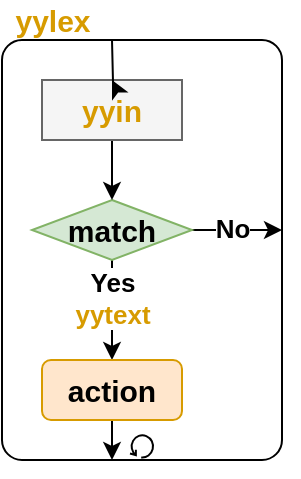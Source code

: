 <mxfile version="15.4.0" type="device" pages="2"><diagram id="CQGafxgOC_A3skBzF3UA" name="Page-1"><mxGraphModel dx="782" dy="497" grid="1" gridSize="10" guides="1" tooltips="1" connect="1" arrows="1" fold="1" page="1" pageScale="1" pageWidth="850" pageHeight="1100" math="0" shadow="0"><root><mxCell id="0"/><mxCell id="1" parent="0"/><mxCell id="fWDIyQaF2Rsx57xsbjR1-1" value="" style="points=[[0.25,0,0],[0.5,0,0],[0.75,0,0],[1,0.25,0],[1,0.5,0],[1,0.75,0],[0.75,1,0],[0.5,1,0],[0.25,1,0],[0,0.75,0],[0,0.5,0],[0,0.25,0]];shape=mxgraph.bpmn.task;whiteSpace=wrap;rectStyle=rounded;size=10;taskMarker=abstract;isLoopStandard=1;verticalAlign=top;fillColor=none;fontStyle=1;fontSize=15;" parent="1" vertex="1"><mxGeometry x="360" y="130" width="140" height="210" as="geometry"/></mxCell><mxCell id="fWDIyQaF2Rsx57xsbjR1-8" value="" style="edgeStyle=orthogonalEdgeStyle;rounded=0;orthogonalLoop=1;jettySize=auto;html=1;fontStyle=1;fontSize=15;entryX=0.5;entryY=0;entryDx=0;entryDy=0;" parent="1" source="fWDIyQaF2Rsx57xsbjR1-2" target="fWDIyQaF2Rsx57xsbjR1-20" edge="1"><mxGeometry relative="1" as="geometry"><mxPoint x="415" y="280" as="targetPoint"/></mxGeometry></mxCell><mxCell id="fWDIyQaF2Rsx57xsbjR1-9" value="Yes&lt;br&gt;&lt;font color=&quot;#d79b00&quot;&gt;yytext&lt;/font&gt;" style="edgeLabel;html=1;align=center;verticalAlign=middle;resizable=0;points=[];fontStyle=1;fontSize=13;" parent="fWDIyQaF2Rsx57xsbjR1-8" vertex="1" connectable="0"><mxGeometry x="-0.239" relative="1" as="geometry"><mxPoint as="offset"/></mxGeometry></mxCell><mxCell id="fWDIyQaF2Rsx57xsbjR1-11" value="" style="edgeStyle=orthogonalEdgeStyle;rounded=0;orthogonalLoop=1;jettySize=auto;html=1;fontStyle=1;fontSize=15;" parent="1" source="fWDIyQaF2Rsx57xsbjR1-2" edge="1"><mxGeometry relative="1" as="geometry"><mxPoint x="500" y="225" as="targetPoint"/><Array as="points"><mxPoint x="500" y="225"/></Array></mxGeometry></mxCell><mxCell id="fWDIyQaF2Rsx57xsbjR1-12" value="No" style="edgeLabel;html=1;align=center;verticalAlign=middle;resizable=0;points=[];fontStyle=1;fontSize=13;" parent="fWDIyQaF2Rsx57xsbjR1-11" vertex="1" connectable="0"><mxGeometry x="-0.122" y="1" relative="1" as="geometry"><mxPoint as="offset"/></mxGeometry></mxCell><mxCell id="fWDIyQaF2Rsx57xsbjR1-2" value="match" style="rhombus;whiteSpace=wrap;html=1;verticalAlign=middle;fontStyle=1;fillColor=#d5e8d4;strokeColor=#82b366;fontSize=15;" parent="1" vertex="1"><mxGeometry x="375" y="210" width="80" height="30" as="geometry"/></mxCell><mxCell id="fWDIyQaF2Rsx57xsbjR1-5" value="" style="edgeStyle=orthogonalEdgeStyle;rounded=0;orthogonalLoop=1;jettySize=auto;html=1;fontStyle=1;fontSize=15;" parent="1" source="fWDIyQaF2Rsx57xsbjR1-4" target="fWDIyQaF2Rsx57xsbjR1-2" edge="1"><mxGeometry relative="1" as="geometry"/></mxCell><mxCell id="fWDIyQaF2Rsx57xsbjR1-4" value="&lt;font color=&quot;#d79b00&quot;&gt;yyin&lt;/font&gt;" style="rounded=0;whiteSpace=wrap;html=1;verticalAlign=middle;fontStyle=1;fillColor=#f5f5f5;strokeColor=#666666;fontColor=#333333;fontSize=15;" parent="1" vertex="1"><mxGeometry x="380" y="150" width="70" height="30" as="geometry"/></mxCell><mxCell id="fWDIyQaF2Rsx57xsbjR1-18" value="" style="edgeStyle=orthogonalEdgeStyle;rounded=0;orthogonalLoop=1;jettySize=auto;html=1;fontSize=15;" parent="1" edge="1"><mxGeometry relative="1" as="geometry"><mxPoint x="415.0" y="310" as="sourcePoint"/><mxPoint x="415" y="340" as="targetPoint"/></mxGeometry></mxCell><mxCell id="fWDIyQaF2Rsx57xsbjR1-16" value="&lt;font color=&quot;#d79b00&quot;&gt;yylex&lt;/font&gt;" style="text;html=1;align=center;verticalAlign=middle;resizable=0;points=[];autosize=1;strokeColor=none;fillColor=none;fontStyle=1;fontSize=15;" parent="1" vertex="1"><mxGeometry x="360" y="110" width="50" height="20" as="geometry"/></mxCell><mxCell id="fWDIyQaF2Rsx57xsbjR1-19" value="" style="edgeStyle=orthogonalEdgeStyle;rounded=0;orthogonalLoop=1;jettySize=auto;html=1;fontStyle=1;fontSize=15;" parent="1" target="fWDIyQaF2Rsx57xsbjR1-4" edge="1"><mxGeometry relative="1" as="geometry"><mxPoint x="415" y="130" as="sourcePoint"/><mxPoint x="415" y="152" as="targetPoint"/></mxGeometry></mxCell><mxCell id="fWDIyQaF2Rsx57xsbjR1-20" value="&lt;b style=&quot;font-size: 15px;&quot;&gt;action&lt;/b&gt;" style="rounded=1;whiteSpace=wrap;html=1;fillColor=#ffe6cc;verticalAlign=middle;strokeColor=#d79b00;fontSize=15;" parent="1" vertex="1"><mxGeometry x="380" y="290" width="70" height="30" as="geometry"/></mxCell></root></mxGraphModel></diagram><diagram id="Q2Q5dRun8JshlRg7FZ5A" name="Page-2"><mxGraphModel dx="782" dy="497" grid="1" gridSize="10" guides="1" tooltips="1" connect="1" arrows="1" fold="1" page="1" pageScale="1" pageWidth="850" pageHeight="1100" math="0" shadow="0"><root><mxCell id="SV4Tvil7hFg_wkizwwWj-0"/><mxCell id="SV4Tvil7hFg_wkizwwWj-1" parent="SV4Tvil7hFg_wkizwwWj-0"/><mxCell id="SV4Tvil7hFg_wkizwwWj-14" value="" style="points=[[0.25,0,0],[0.5,0,0],[0.75,0,0],[1,0.25,0],[1,0.5,0],[1,0.75,0],[0.75,1,0],[0.5,1,0],[0.25,1,0],[0,0.75,0],[0,0.5,0],[0,0.25,0]];shape=mxgraph.bpmn.task;whiteSpace=wrap;rectStyle=rounded;size=10;taskMarker=abstract;isLoopStandard=1;verticalAlign=top;fillColor=none;fontStyle=1;fontSize=15;" parent="SV4Tvil7hFg_wkizwwWj-1" vertex="1"><mxGeometry x="310" y="100" width="280" height="370" as="geometry"/></mxCell><mxCell id="SV4Tvil7hFg_wkizwwWj-16" value="" style="rounded=1;whiteSpace=wrap;html=1;fillColor=none;verticalAlign=middle;dashed=1;fontSize=15;" parent="SV4Tvil7hFg_wkizwwWj-1" vertex="1"><mxGeometry x="350" y="130" width="140" height="200" as="geometry"/></mxCell><mxCell id="SV4Tvil7hFg_wkizwwWj-3" value="" style="edgeStyle=orthogonalEdgeStyle;rounded=0;orthogonalLoop=1;jettySize=auto;html=1;fontStyle=1;entryX=0.5;entryY=0;entryDx=0;entryDy=0;fontSize=15;" parent="SV4Tvil7hFg_wkizwwWj-1" source="SV4Tvil7hFg_wkizwwWj-7" target="SV4Tvil7hFg_wkizwwWj-13" edge="1"><mxGeometry relative="1" as="geometry"><mxPoint x="415" y="280" as="targetPoint"/></mxGeometry></mxCell><mxCell id="SV4Tvil7hFg_wkizwwWj-4" value="Yes&lt;br&gt;&lt;font color=&quot;#d79b00&quot;&gt;yytext&lt;/font&gt;" style="edgeLabel;html=1;align=center;verticalAlign=middle;resizable=0;points=[];fontStyle=1;fontSize=13;" parent="SV4Tvil7hFg_wkizwwWj-3" vertex="1" connectable="0"><mxGeometry x="-0.239" relative="1" as="geometry"><mxPoint as="offset"/></mxGeometry></mxCell><mxCell id="SV4Tvil7hFg_wkizwwWj-5" value="" style="edgeStyle=orthogonalEdgeStyle;rounded=0;orthogonalLoop=1;jettySize=auto;html=1;fontStyle=1;entryX=1;entryY=0.5;entryDx=0;entryDy=0;exitX=1;exitY=0.5;exitDx=0;exitDy=0;fontSize=15;" parent="SV4Tvil7hFg_wkizwwWj-1" source="SV4Tvil7hFg_wkizwwWj-7" target="SV4Tvil7hFg_wkizwwWj-9" edge="1"><mxGeometry relative="1" as="geometry"><mxPoint x="500" y="225" as="targetPoint"/><Array as="points"><mxPoint x="480" y="215"/><mxPoint x="480" y="165"/></Array></mxGeometry></mxCell><mxCell id="SV4Tvil7hFg_wkizwwWj-6" value="No" style="edgeLabel;html=1;align=center;verticalAlign=middle;resizable=0;points=[];fontStyle=1;fontSize=13;" parent="SV4Tvil7hFg_wkizwwWj-5" vertex="1" connectable="0"><mxGeometry x="-0.122" y="1" relative="1" as="geometry"><mxPoint x="1" y="-7" as="offset"/></mxGeometry></mxCell><mxCell id="SV4Tvil7hFg_wkizwwWj-7" value="match" style="rhombus;whiteSpace=wrap;html=1;verticalAlign=middle;fontStyle=1;fillColor=#d5e8d4;strokeColor=#82b366;fontSize=15;" parent="SV4Tvil7hFg_wkizwwWj-1" vertex="1"><mxGeometry x="375" y="200" width="80" height="30" as="geometry"/></mxCell><mxCell id="SV4Tvil7hFg_wkizwwWj-8" value="" style="edgeStyle=orthogonalEdgeStyle;rounded=0;orthogonalLoop=1;jettySize=auto;html=1;fontStyle=1;fontSize=15;" parent="SV4Tvil7hFg_wkizwwWj-1" source="SV4Tvil7hFg_wkizwwWj-9" target="SV4Tvil7hFg_wkizwwWj-7" edge="1"><mxGeometry relative="1" as="geometry"/></mxCell><mxCell id="SV4Tvil7hFg_wkizwwWj-9" value="&lt;font color=&quot;#d79b00&quot;&gt;yyin&lt;/font&gt;" style="rounded=0;whiteSpace=wrap;html=1;verticalAlign=middle;fontStyle=1;fillColor=#f5f5f5;strokeColor=#666666;fontColor=#333333;fontSize=15;" parent="SV4Tvil7hFg_wkizwwWj-1" vertex="1"><mxGeometry x="380" y="150" width="70" height="30" as="geometry"/></mxCell><mxCell id="SV4Tvil7hFg_wkizwwWj-10" value="" style="edgeStyle=orthogonalEdgeStyle;rounded=0;orthogonalLoop=1;jettySize=auto;html=1;fontSize=15;" parent="SV4Tvil7hFg_wkizwwWj-1" target="DBdsO0-xG6KFnr86Bnnb-2" edge="1"><mxGeometry relative="1" as="geometry"><mxPoint x="415.0" y="310" as="sourcePoint"/><mxPoint x="415" y="340" as="targetPoint"/></mxGeometry></mxCell><mxCell id="6AjnCp8ev9m9TfZEP2sZ-0" value="&lt;b&gt;return token&lt;br&gt;&lt;font color=&quot;#d79b00&quot;&gt;yylval&lt;/font&gt;&lt;/b&gt;" style="edgeLabel;html=1;align=center;verticalAlign=middle;resizable=0;points=[];fontSize=13;" parent="SV4Tvil7hFg_wkizwwWj-10" vertex="1" connectable="0"><mxGeometry x="0.216" relative="1" as="geometry"><mxPoint y="-10" as="offset"/></mxGeometry></mxCell><mxCell id="SV4Tvil7hFg_wkizwwWj-11" value="&lt;font color=&quot;#d79b00&quot;&gt;yylex&lt;/font&gt;" style="text;html=1;align=center;verticalAlign=middle;resizable=0;points=[];autosize=1;strokeColor=none;fillColor=none;fontStyle=1;fontSize=15;" parent="SV4Tvil7hFg_wkizwwWj-1" vertex="1"><mxGeometry x="350" y="110" width="50" height="20" as="geometry"/></mxCell><mxCell id="SV4Tvil7hFg_wkizwwWj-12" value="" style="edgeStyle=orthogonalEdgeStyle;rounded=0;orthogonalLoop=1;jettySize=auto;html=1;fontStyle=1;fontSize=15;" parent="SV4Tvil7hFg_wkizwwWj-1" target="SV4Tvil7hFg_wkizwwWj-9" edge="1"><mxGeometry relative="1" as="geometry"><mxPoint x="415" y="100" as="sourcePoint"/><mxPoint x="415" y="152" as="targetPoint"/></mxGeometry></mxCell><mxCell id="SV4Tvil7hFg_wkizwwWj-13" value="&lt;b style=&quot;font-size: 15px;&quot;&gt;action&lt;/b&gt;" style="rounded=1;whiteSpace=wrap;html=1;fillColor=#ffe6cc;verticalAlign=middle;strokeColor=#d79b00;fontSize=15;" parent="SV4Tvil7hFg_wkizwwWj-1" vertex="1"><mxGeometry x="380" y="280" width="70" height="30" as="geometry"/></mxCell><mxCell id="SV4Tvil7hFg_wkizwwWj-15" value="yyparse" style="text;html=1;align=center;verticalAlign=middle;resizable=0;points=[];autosize=1;strokeColor=none;fillColor=none;fontStyle=1;fontSize=15;fontColor=#D79B00;" parent="SV4Tvil7hFg_wkizwwWj-1" vertex="1"><mxGeometry x="310" y="80" width="70" height="20" as="geometry"/></mxCell><mxCell id="DBdsO0-xG6KFnr86Bnnb-1" value="" style="edgeStyle=orthogonalEdgeStyle;rounded=0;orthogonalLoop=1;jettySize=auto;html=1;fontSize=15;" parent="SV4Tvil7hFg_wkizwwWj-1" source="SV4Tvil7hFg_wkizwwWj-17" edge="1"><mxGeometry relative="1" as="geometry"><mxPoint x="415" y="470" as="targetPoint"/><Array as="points"><mxPoint x="415" y="470"/><mxPoint x="415" y="470"/></Array></mxGeometry></mxCell><mxCell id="SV4Tvil7hFg_wkizwwWj-17" value="&lt;b style=&quot;font-size: 15px&quot;&gt;reduce&lt;/b&gt;" style="rounded=1;whiteSpace=wrap;html=1;fillColor=#ffe6cc;verticalAlign=middle;strokeColor=#d79b00;fontSize=15;" parent="SV4Tvil7hFg_wkizwwWj-1" vertex="1"><mxGeometry x="380" y="420" width="70" height="30" as="geometry"/></mxCell><mxCell id="DBdsO0-xG6KFnr86Bnnb-4" value="" style="edgeStyle=orthogonalEdgeStyle;rounded=0;orthogonalLoop=1;jettySize=auto;html=1;fontSize=15;" parent="SV4Tvil7hFg_wkizwwWj-1" source="DBdsO0-xG6KFnr86Bnnb-2" target="SV4Tvil7hFg_wkizwwWj-17" edge="1"><mxGeometry relative="1" as="geometry"/></mxCell><mxCell id="DBdsO0-xG6KFnr86Bnnb-5" value="Yes" style="edgeLabel;html=1;align=center;verticalAlign=middle;resizable=0;points=[];fontStyle=1;fontSize=13;" parent="DBdsO0-xG6KFnr86Bnnb-4" vertex="1" connectable="0"><mxGeometry x="-0.317" relative="1" as="geometry"><mxPoint y="-7" as="offset"/></mxGeometry></mxCell><mxCell id="DBdsO0-xG6KFnr86Bnnb-2" value="match" style="rhombus;whiteSpace=wrap;html=1;verticalAlign=middle;fontStyle=1;fillColor=#d5e8d4;strokeColor=#82b366;fontSize=15;" parent="SV4Tvil7hFg_wkizwwWj-1" vertex="1"><mxGeometry x="375" y="360" width="80" height="30" as="geometry"/></mxCell><mxCell id="DBdsO0-xG6KFnr86Bnnb-7" value="" style="edgeStyle=orthogonalEdgeStyle;rounded=0;orthogonalLoop=1;jettySize=auto;html=1;fontStyle=1;exitX=1;exitY=0.5;exitDx=0;exitDy=0;fontSize=15;" parent="SV4Tvil7hFg_wkizwwWj-1" source="DBdsO0-xG6KFnr86Bnnb-2" target="cuMjjrRDnYzA35AzEtL_-1" edge="1"><mxGeometry relative="1" as="geometry"><mxPoint x="520" y="365" as="targetPoint"/><Array as="points"><mxPoint x="473" y="375"/><mxPoint x="473" y="375"/></Array><mxPoint x="460" y="360" as="sourcePoint"/></mxGeometry></mxCell><mxCell id="DBdsO0-xG6KFnr86Bnnb-8" value="No" style="edgeLabel;html=1;align=center;verticalAlign=middle;resizable=0;points=[];fontStyle=1;fontSize=13;" parent="DBdsO0-xG6KFnr86Bnnb-7" vertex="1" connectable="0"><mxGeometry x="-0.122" y="1" relative="1" as="geometry"><mxPoint as="offset"/></mxGeometry></mxCell><mxCell id="cuMjjrRDnYzA35AzEtL_-3" value="" style="edgeStyle=orthogonalEdgeStyle;rounded=0;orthogonalLoop=1;jettySize=auto;html=1;fontSize=15;" parent="SV4Tvil7hFg_wkizwwWj-1" source="cuMjjrRDnYzA35AzEtL_-1" edge="1"><mxGeometry relative="1" as="geometry"><mxPoint x="590" y="375" as="targetPoint"/><Array as="points"><mxPoint x="590" y="375"/></Array></mxGeometry></mxCell><mxCell id="cuMjjrRDnYzA35AzEtL_-1" value="shift" style="rounded=0;whiteSpace=wrap;html=1;verticalAlign=middle;fontStyle=1;fillColor=#f5f5f5;strokeColor=#666666;fontColor=#333333;fontSize=15;" parent="SV4Tvil7hFg_wkizwwWj-1" vertex="1"><mxGeometry x="490" y="360" width="70" height="30" as="geometry"/></mxCell></root></mxGraphModel></diagram></mxfile>